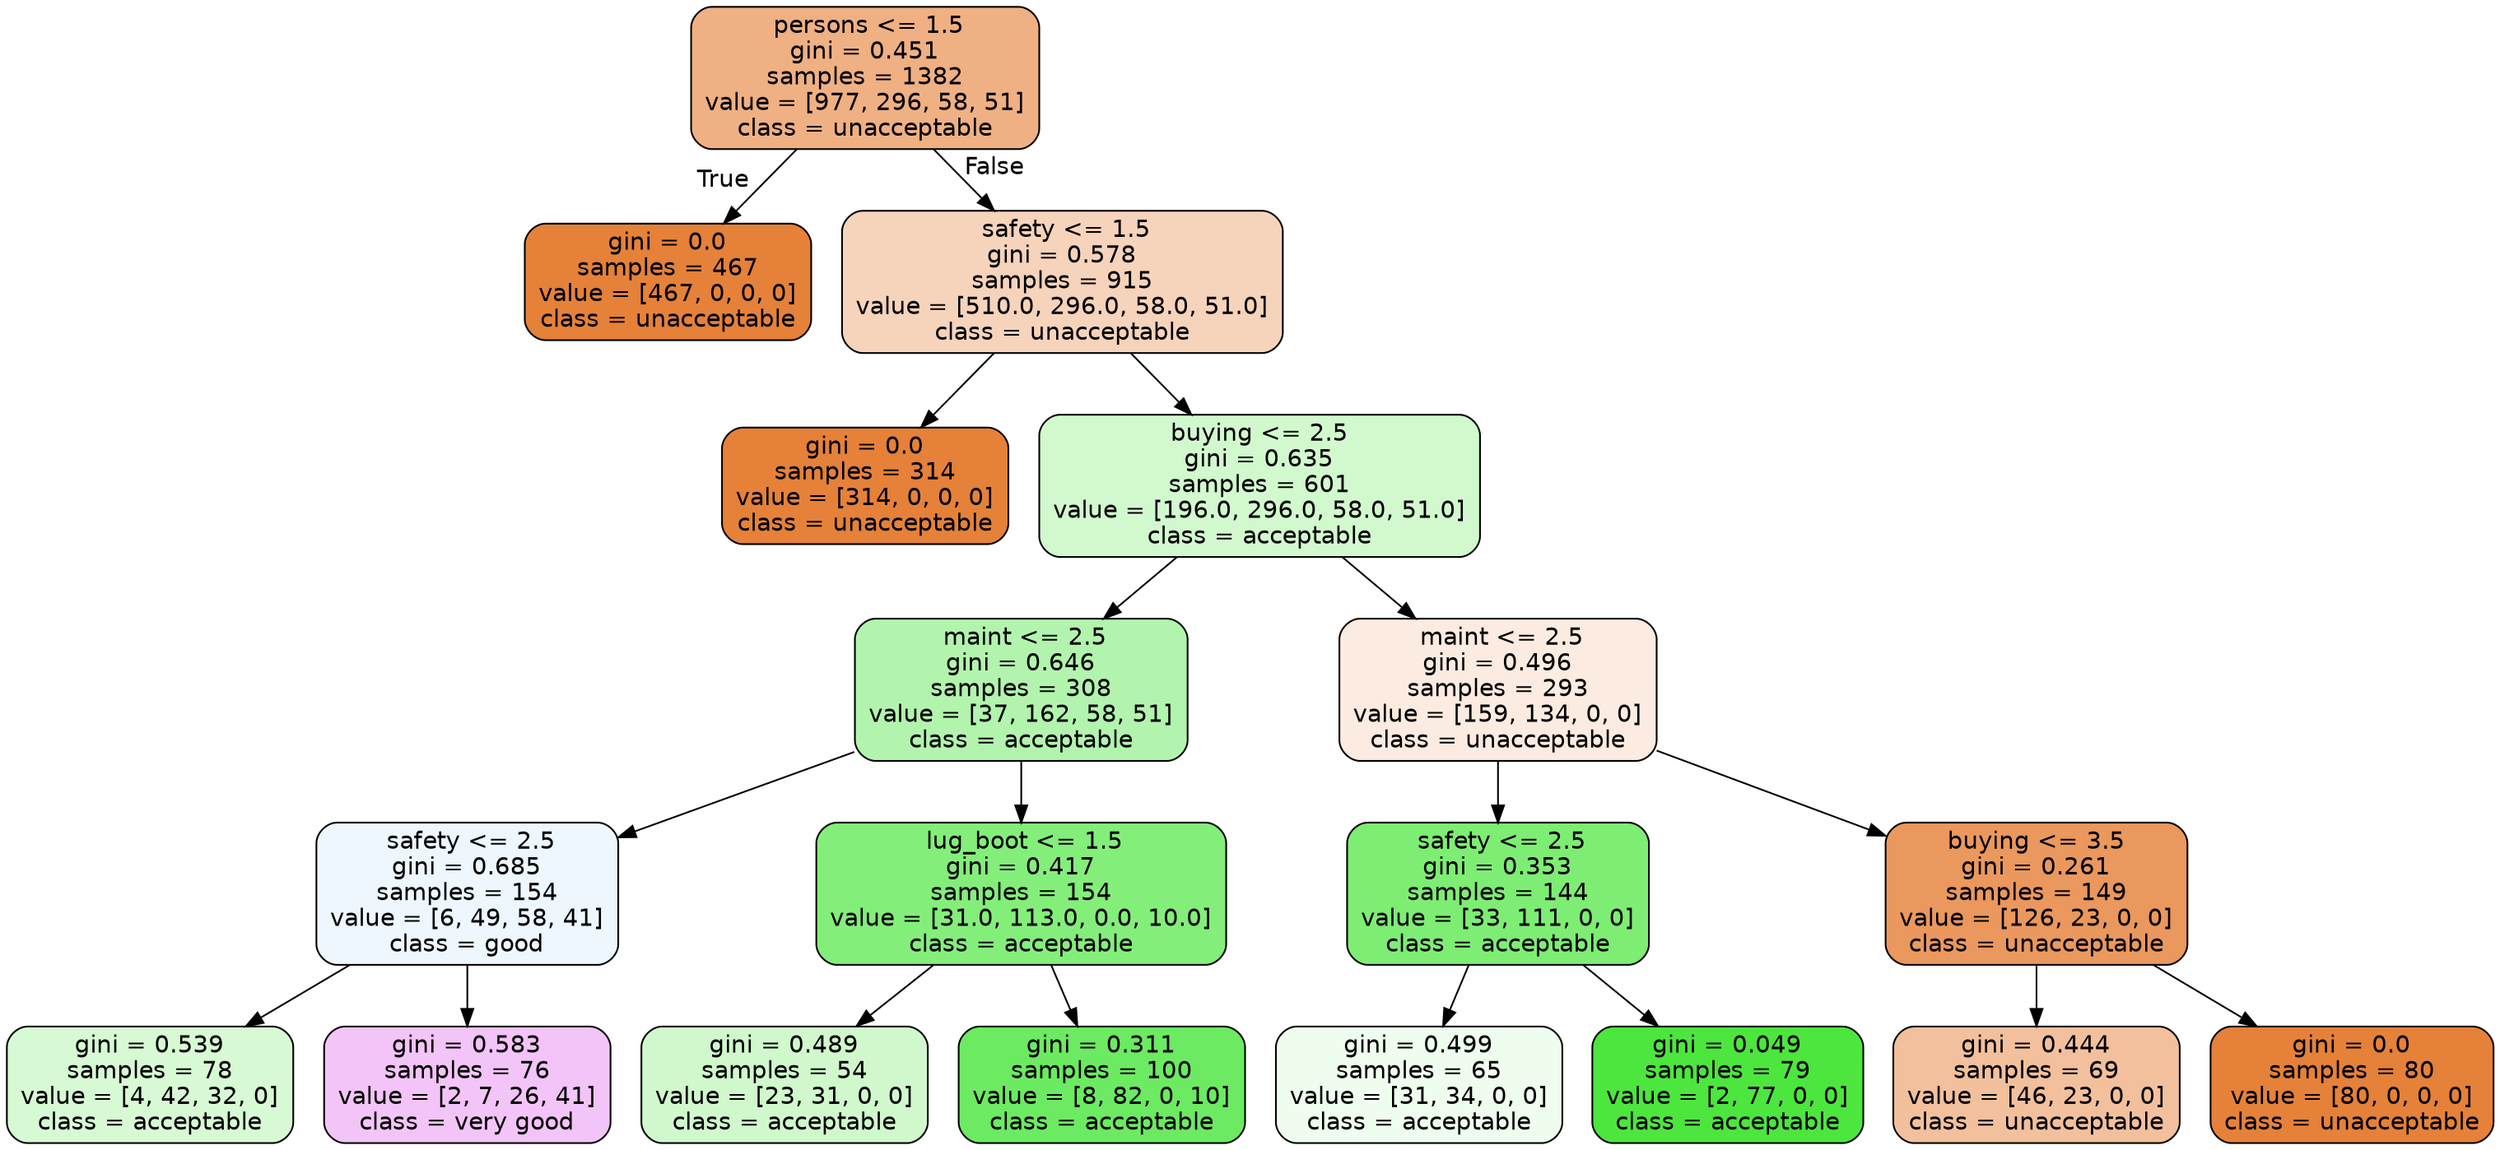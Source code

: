 digraph Tree {
node [shape=box, style="filled, rounded", color="black", fontname="helvetica"] ;
edge [fontname="helvetica"] ;
0 [label=" persons <= 1.5\ngini = 0.451\nsamples = 1382\nvalue = [977, 296, 58, 51]\nclass = unacceptable", fillcolor="#efb083"] ;
1 [label="gini = 0.0\nsamples = 467\nvalue = [467, 0, 0, 0]\nclass = unacceptable", fillcolor="#e58139"] ;
0 -> 1 [labeldistance=2.5, labelangle=45, headlabel="True"] ;
2 [label=" safety <= 1.5\ngini = 0.578\nsamples = 915\nvalue = [510.0, 296.0, 58.0, 51.0]\nclass = unacceptable", fillcolor="#f6d3bb"] ;
0 -> 2 [labeldistance=2.5, labelangle=-45, headlabel="False"] ;
3 [label="gini = 0.0\nsamples = 314\nvalue = [314, 0, 0, 0]\nclass = unacceptable", fillcolor="#e58139"] ;
2 -> 3 ;
4 [label="buying <= 2.5\ngini = 0.635\nsamples = 601\nvalue = [196.0, 296.0, 58.0, 51.0]\nclass = acceptable", fillcolor="#d2f9ce"] ;
2 -> 4 ;
5 [label=" maint <= 2.5\ngini = 0.646\nsamples = 308\nvalue = [37, 162, 58, 51]\nclass = acceptable", fillcolor="#b2f4ad"] ;
4 -> 5 ;
6 [label=" safety <= 2.5\ngini = 0.685\nsamples = 154\nvalue = [6, 49, 58, 41]\nclass = good", fillcolor="#eef7fd"] ;
5 -> 6 ;
7 [label="gini = 0.539\nsamples = 78\nvalue = [4, 42, 32, 0]\nclass = acceptable", fillcolor="#d7f9d4"] ;
6 -> 7 ;
8 [label="gini = 0.583\nsamples = 76\nvalue = [2, 7, 26, 41]\nclass = very good", fillcolor="#f3c4f7"] ;
6 -> 8 ;
9 [label=" lug_boot <= 1.5\ngini = 0.417\nsamples = 154\nvalue = [31.0, 113.0, 0.0, 10.0]\nclass = acceptable", fillcolor="#84ee7b"] ;
5 -> 9 ;
10 [label="gini = 0.489\nsamples = 54\nvalue = [23, 31, 0, 0]\nclass = acceptable", fillcolor="#d0f8cc"] ;
9 -> 10 ;
11 [label="gini = 0.311\nsamples = 100\nvalue = [8, 82, 0, 10]\nclass = acceptable", fillcolor="#6cea61"] ;
9 -> 11 ;
12 [label=" maint <= 2.5\ngini = 0.496\nsamples = 293\nvalue = [159, 134, 0, 0]\nclass = unacceptable", fillcolor="#fbebe0"] ;
4 -> 12 ;
13 [label=" safety <= 2.5\ngini = 0.353\nsamples = 144\nvalue = [33, 111, 0, 0]\nclass = acceptable", fillcolor="#7eed74"] ;
12 -> 13 ;
14 [label="gini = 0.499\nsamples = 65\nvalue = [31, 34, 0, 0]\nclass = acceptable", fillcolor="#effdee"] ;
13 -> 14 ;
15 [label="gini = 0.049\nsamples = 79\nvalue = [2, 77, 0, 0]\nclass = acceptable", fillcolor="#4ce63e"] ;
13 -> 15 ;
16 [label="buying <= 3.5\ngini = 0.261\nsamples = 149\nvalue = [126, 23, 0, 0]\nclass = unacceptable", fillcolor="#ea985d"] ;
12 -> 16 ;
17 [label="gini = 0.444\nsamples = 69\nvalue = [46, 23, 0, 0]\nclass = unacceptable", fillcolor="#f2c09c"] ;
16 -> 17 ;
18 [label="gini = 0.0\nsamples = 80\nvalue = [80, 0, 0, 0]\nclass = unacceptable", fillcolor="#e58139"] ;
16 -> 18 ;
}